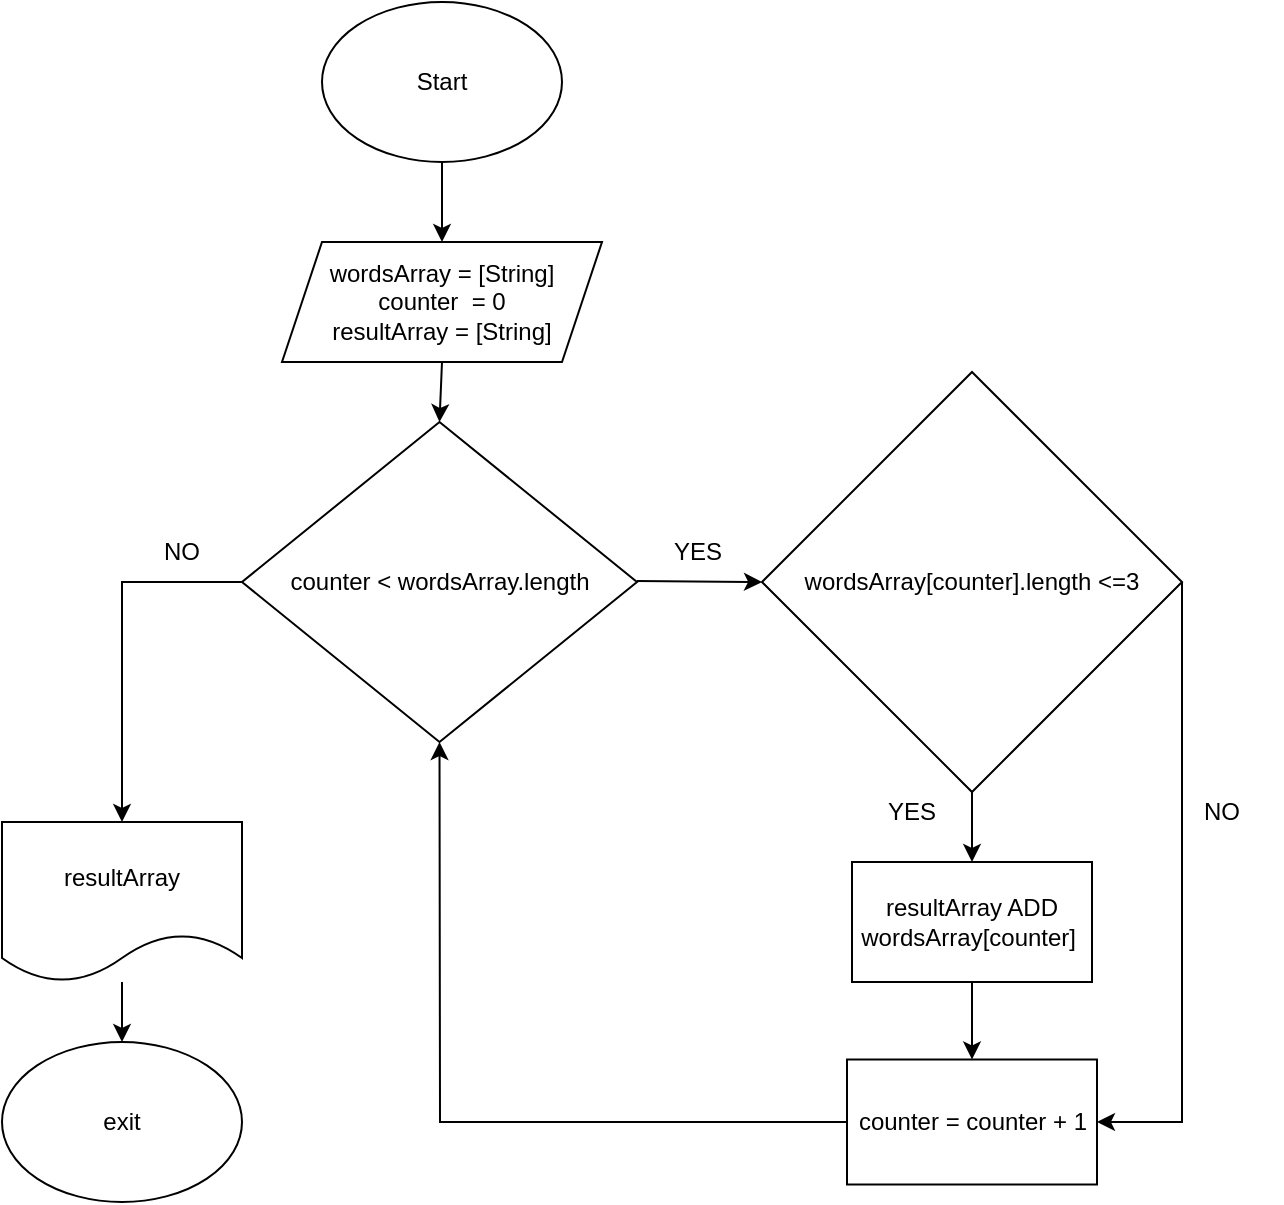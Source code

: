 <mxfile version="20.8.3" type="device"><diagram id="XUbQ4QwY71tO3Ym7sWgW" name="Страница 1"><mxGraphModel dx="794" dy="491" grid="1" gridSize="10" guides="1" tooltips="1" connect="1" arrows="1" fold="1" page="1" pageScale="1" pageWidth="827" pageHeight="1169" math="0" shadow="0"><root><mxCell id="0"/><mxCell id="1" parent="0"/><mxCell id="WTjm3QgGYCcSXcKEOqgT-1" value="Start" style="ellipse;whiteSpace=wrap;html=1;" vertex="1" parent="1"><mxGeometry x="340" y="30" width="120" height="80" as="geometry"/></mxCell><mxCell id="WTjm3QgGYCcSXcKEOqgT-2" value="wordsArray = [String]&lt;br&gt;counter&amp;nbsp; = 0&lt;br&gt;resultArray = [String]" style="shape=parallelogram;perimeter=parallelogramPerimeter;whiteSpace=wrap;html=1;fixedSize=1;" vertex="1" parent="1"><mxGeometry x="320" y="150" width="160" height="60" as="geometry"/></mxCell><mxCell id="WTjm3QgGYCcSXcKEOqgT-3" value="" style="endArrow=classic;html=1;rounded=0;exitX=0.5;exitY=1;exitDx=0;exitDy=0;entryX=0.5;entryY=0;entryDx=0;entryDy=0;" edge="1" parent="1" source="WTjm3QgGYCcSXcKEOqgT-1" target="WTjm3QgGYCcSXcKEOqgT-2"><mxGeometry width="50" height="50" relative="1" as="geometry"><mxPoint x="380" y="280" as="sourcePoint"/><mxPoint x="430" y="230" as="targetPoint"/></mxGeometry></mxCell><mxCell id="WTjm3QgGYCcSXcKEOqgT-5" value="counter &amp;lt; wordsArray.length" style="rhombus;whiteSpace=wrap;html=1;" vertex="1" parent="1"><mxGeometry x="300" y="240" width="197.5" height="160" as="geometry"/></mxCell><mxCell id="WTjm3QgGYCcSXcKEOqgT-6" value="" style="endArrow=classic;html=1;rounded=0;exitX=0.5;exitY=1;exitDx=0;exitDy=0;entryX=0.5;entryY=0;entryDx=0;entryDy=0;" edge="1" parent="1" source="WTjm3QgGYCcSXcKEOqgT-2" target="WTjm3QgGYCcSXcKEOqgT-5"><mxGeometry width="50" height="50" relative="1" as="geometry"><mxPoint x="280" y="280" as="sourcePoint"/><mxPoint x="330" y="230" as="targetPoint"/></mxGeometry></mxCell><mxCell id="WTjm3QgGYCcSXcKEOqgT-7" value="" style="endArrow=classic;html=1;rounded=0;" edge="1" parent="1"><mxGeometry width="50" height="50" relative="1" as="geometry"><mxPoint x="497.5" y="319.5" as="sourcePoint"/><mxPoint x="560" y="320" as="targetPoint"/></mxGeometry></mxCell><mxCell id="WTjm3QgGYCcSXcKEOqgT-9" value="" style="endArrow=classic;html=1;rounded=0;exitX=0;exitY=0.5;exitDx=0;exitDy=0;" edge="1" parent="1" source="WTjm3QgGYCcSXcKEOqgT-5"><mxGeometry width="50" height="50" relative="1" as="geometry"><mxPoint x="380" y="330" as="sourcePoint"/><mxPoint x="240" y="440" as="targetPoint"/><Array as="points"><mxPoint x="240" y="320"/></Array></mxGeometry></mxCell><mxCell id="WTjm3QgGYCcSXcKEOqgT-10" value="resultArray" style="shape=document;whiteSpace=wrap;html=1;boundedLbl=1;" vertex="1" parent="1"><mxGeometry x="180" y="440" width="120" height="80" as="geometry"/></mxCell><mxCell id="WTjm3QgGYCcSXcKEOqgT-11" value="exit" style="ellipse;whiteSpace=wrap;html=1;" vertex="1" parent="1"><mxGeometry x="180" y="550" width="120" height="80" as="geometry"/></mxCell><mxCell id="WTjm3QgGYCcSXcKEOqgT-12" value="" style="endArrow=classic;html=1;rounded=0;entryX=0.5;entryY=0;entryDx=0;entryDy=0;" edge="1" parent="1" source="WTjm3QgGYCcSXcKEOqgT-10" target="WTjm3QgGYCcSXcKEOqgT-11"><mxGeometry width="50" height="50" relative="1" as="geometry"><mxPoint x="380" y="500" as="sourcePoint"/><mxPoint x="430" y="450" as="targetPoint"/></mxGeometry></mxCell><mxCell id="WTjm3QgGYCcSXcKEOqgT-13" value="wordsArray[counter].length &amp;lt;=3" style="rhombus;whiteSpace=wrap;html=1;" vertex="1" parent="1"><mxGeometry x="560" y="215" width="210" height="210" as="geometry"/></mxCell><mxCell id="WTjm3QgGYCcSXcKEOqgT-18" value="counter = counter + 1" style="rounded=0;whiteSpace=wrap;html=1;" vertex="1" parent="1"><mxGeometry x="602.5" y="558.75" width="125" height="62.5" as="geometry"/></mxCell><mxCell id="WTjm3QgGYCcSXcKEOqgT-19" value="resultArray ADD&lt;br&gt;wordsArray[counter]&amp;nbsp;" style="rounded=0;whiteSpace=wrap;html=1;" vertex="1" parent="1"><mxGeometry x="605" y="460" width="120" height="60" as="geometry"/></mxCell><mxCell id="WTjm3QgGYCcSXcKEOqgT-20" value="" style="endArrow=classic;html=1;rounded=0;exitX=0.5;exitY=1;exitDx=0;exitDy=0;entryX=0.5;entryY=0;entryDx=0;entryDy=0;" edge="1" parent="1" source="WTjm3QgGYCcSXcKEOqgT-13" target="WTjm3QgGYCcSXcKEOqgT-19"><mxGeometry width="50" height="50" relative="1" as="geometry"><mxPoint x="570" y="440" as="sourcePoint"/><mxPoint x="620" y="390" as="targetPoint"/></mxGeometry></mxCell><mxCell id="WTjm3QgGYCcSXcKEOqgT-21" value="" style="endArrow=classic;html=1;rounded=0;exitX=0.5;exitY=1;exitDx=0;exitDy=0;entryX=0.5;entryY=0;entryDx=0;entryDy=0;" edge="1" parent="1" source="WTjm3QgGYCcSXcKEOqgT-19" target="WTjm3QgGYCcSXcKEOqgT-18"><mxGeometry width="50" height="50" relative="1" as="geometry"><mxPoint x="675" y="435" as="sourcePoint"/><mxPoint x="620" y="540" as="targetPoint"/></mxGeometry></mxCell><mxCell id="WTjm3QgGYCcSXcKEOqgT-22" value="" style="endArrow=classic;html=1;rounded=0;exitX=0;exitY=0.5;exitDx=0;exitDy=0;entryX=0.5;entryY=1;entryDx=0;entryDy=0;" edge="1" parent="1" source="WTjm3QgGYCcSXcKEOqgT-18" target="WTjm3QgGYCcSXcKEOqgT-5"><mxGeometry width="50" height="50" relative="1" as="geometry"><mxPoint x="685" y="445" as="sourcePoint"/><mxPoint x="685" y="480" as="targetPoint"/><Array as="points"><mxPoint x="399" y="590"/></Array></mxGeometry></mxCell><mxCell id="WTjm3QgGYCcSXcKEOqgT-23" value="" style="endArrow=classic;html=1;rounded=0;exitX=1;exitY=0.5;exitDx=0;exitDy=0;entryX=1;entryY=0.5;entryDx=0;entryDy=0;" edge="1" parent="1" source="WTjm3QgGYCcSXcKEOqgT-13" target="WTjm3QgGYCcSXcKEOqgT-18"><mxGeometry width="50" height="50" relative="1" as="geometry"><mxPoint x="570" y="440" as="sourcePoint"/><mxPoint x="620" y="390" as="targetPoint"/><Array as="points"><mxPoint x="770" y="590"/></Array></mxGeometry></mxCell><mxCell id="WTjm3QgGYCcSXcKEOqgT-24" value="YES" style="text;html=1;strokeColor=none;fillColor=none;align=center;verticalAlign=middle;whiteSpace=wrap;rounded=0;" vertex="1" parent="1"><mxGeometry x="605" y="420" width="60" height="30" as="geometry"/></mxCell><mxCell id="WTjm3QgGYCcSXcKEOqgT-25" value="YES" style="text;html=1;strokeColor=none;fillColor=none;align=center;verticalAlign=middle;whiteSpace=wrap;rounded=0;" vertex="1" parent="1"><mxGeometry x="497.5" y="290" width="60" height="30" as="geometry"/></mxCell><mxCell id="WTjm3QgGYCcSXcKEOqgT-26" value="NO" style="text;html=1;strokeColor=none;fillColor=none;align=center;verticalAlign=middle;whiteSpace=wrap;rounded=0;" vertex="1" parent="1"><mxGeometry x="240" y="290" width="60" height="30" as="geometry"/></mxCell><mxCell id="WTjm3QgGYCcSXcKEOqgT-27" value="NO" style="text;html=1;strokeColor=none;fillColor=none;align=center;verticalAlign=middle;whiteSpace=wrap;rounded=0;" vertex="1" parent="1"><mxGeometry x="760" y="420" width="60" height="30" as="geometry"/></mxCell></root></mxGraphModel></diagram></mxfile>